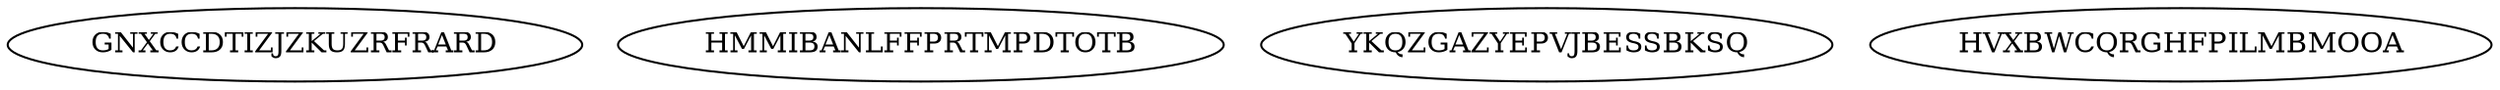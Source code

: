 digraph "N4M0" {
	GNXCCDTIZJZKUZRFRARD			[Weight=19, Start=0, Processor=1];
	HMMIBANLFFPRTMPDTOTB			[Weight=13, Start=0, Processor=2];
	YKQZGAZYEPVJBESSBKSQ			[Weight=20, Start=0, Processor=3];
	HVXBWCQRGHFPILMBMOOA			[Weight=15, Start=0, Processor=4];
}
